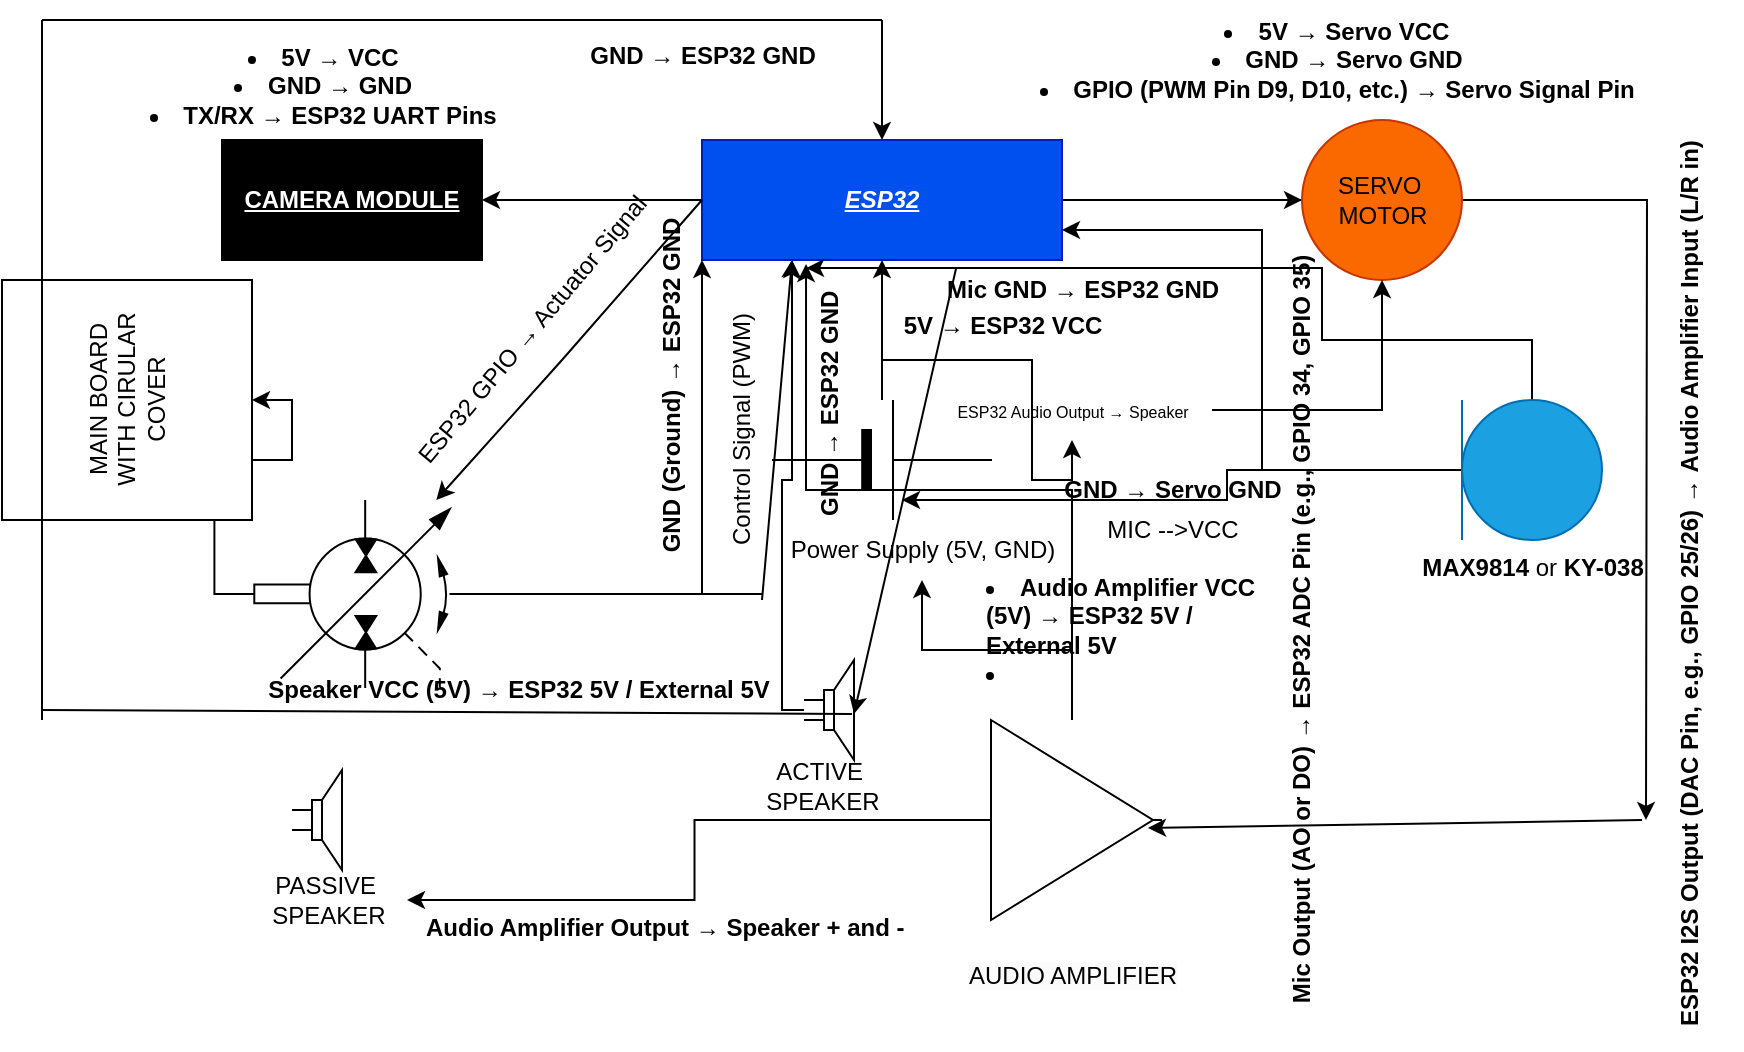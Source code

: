 <mxfile version="26.0.14">
  <diagram name="Page-1" id="xw0azsXiT1ffzXBx3dtR">
    <mxGraphModel dx="880" dy="472" grid="1" gridSize="10" guides="1" tooltips="1" connect="1" arrows="1" fold="1" page="1" pageScale="1" pageWidth="827" pageHeight="1169" math="0" shadow="0">
      <root>
        <mxCell id="0" />
        <mxCell id="1" parent="0" />
        <mxCell id="bhfImXdg9pNfIHxLkrQA-6" value="" style="edgeStyle=orthogonalEdgeStyle;rounded=0;orthogonalLoop=1;jettySize=auto;html=1;" edge="1" parent="1" source="bhfImXdg9pNfIHxLkrQA-1" target="bhfImXdg9pNfIHxLkrQA-3">
          <mxGeometry relative="1" as="geometry" />
        </mxCell>
        <mxCell id="bhfImXdg9pNfIHxLkrQA-8" value="" style="edgeStyle=orthogonalEdgeStyle;rounded=0;orthogonalLoop=1;jettySize=auto;html=1;" edge="1" parent="1" source="bhfImXdg9pNfIHxLkrQA-1">
          <mxGeometry relative="1" as="geometry">
            <mxPoint x="650" y="110" as="targetPoint" />
          </mxGeometry>
        </mxCell>
        <mxCell id="bhfImXdg9pNfIHxLkrQA-59" value="" style="edgeStyle=orthogonalEdgeStyle;rounded=0;orthogonalLoop=1;jettySize=auto;html=1;" edge="1" parent="1" source="bhfImXdg9pNfIHxLkrQA-1">
          <mxGeometry relative="1" as="geometry">
            <mxPoint x="822" y="420" as="targetPoint" />
          </mxGeometry>
        </mxCell>
        <mxCell id="bhfImXdg9pNfIHxLkrQA-1" value="ESP32" style="rounded=0;whiteSpace=wrap;html=1;fillColor=#0050ef;strokeColor=#001DBC;fontColor=#ffffff;fontStyle=7" vertex="1" parent="1">
          <mxGeometry x="350" y="80" width="180" height="60" as="geometry" />
        </mxCell>
        <mxCell id="bhfImXdg9pNfIHxLkrQA-3" value="CAMERA MODULE" style="rounded=0;whiteSpace=wrap;html=1;fillColor=#000000;fontStyle=5;fontFamily=Helvetica;textShadow=1;fontColor=#FFFFFF;" vertex="1" parent="1">
          <mxGeometry x="110" y="80" width="130" height="60" as="geometry" />
        </mxCell>
        <mxCell id="bhfImXdg9pNfIHxLkrQA-4" value="SERVO&amp;nbsp;&lt;div&gt;MOTOR&lt;/div&gt;" style="verticalLabelPosition=middle;shadow=0;dashed=0;align=center;html=1;verticalAlign=middle;strokeWidth=1;shape=ellipse;aspect=fixed;fontSize=12;fillColor=#fa6800;fontColor=#000000;strokeColor=#C73500;" vertex="1" parent="1">
          <mxGeometry x="650" y="70" width="80" height="80" as="geometry" />
        </mxCell>
        <mxCell id="bhfImXdg9pNfIHxLkrQA-9" value="" style="edgeStyle=orthogonalEdgeStyle;rounded=0;orthogonalLoop=1;jettySize=auto;html=1;" edge="1" parent="1" source="bhfImXdg9pNfIHxLkrQA-5" target="bhfImXdg9pNfIHxLkrQA-1">
          <mxGeometry relative="1" as="geometry" />
        </mxCell>
        <mxCell id="bhfImXdg9pNfIHxLkrQA-14" value="" style="edgeStyle=orthogonalEdgeStyle;rounded=0;orthogonalLoop=1;jettySize=auto;html=1;" edge="1" parent="1" source="bhfImXdg9pNfIHxLkrQA-77" target="bhfImXdg9pNfIHxLkrQA-4">
          <mxGeometry relative="1" as="geometry">
            <mxPoint x="575" y="240" as="targetPoint" />
          </mxGeometry>
        </mxCell>
        <mxCell id="bhfImXdg9pNfIHxLkrQA-5" value="" style="verticalLabelPosition=bottom;shadow=0;dashed=0;align=center;fillColor=strokeColor;html=1;verticalAlign=top;strokeWidth=1;shape=mxgraph.electrical.miscellaneous.monocell_battery;" vertex="1" parent="1">
          <mxGeometry x="385" y="210" width="110" height="60" as="geometry" />
        </mxCell>
        <mxCell id="bhfImXdg9pNfIHxLkrQA-10" value="Power Supply (5V, GND)" style="text;html=1;align=center;verticalAlign=middle;resizable=0;points=[];autosize=1;strokeColor=none;fillColor=none;" vertex="1" parent="1">
          <mxGeometry x="380" y="270" width="160" height="30" as="geometry" />
        </mxCell>
        <mxCell id="bhfImXdg9pNfIHxLkrQA-11" value="&lt;li data-end=&quot;1162&quot; data-start=&quot;1142&quot;&gt;&lt;strong data-end=&quot;1150&quot; data-start=&quot;1144&quot;&gt;5V&lt;/strong&gt; → &lt;strong data-end=&quot;1160&quot; data-start=&quot;1153&quot;&gt;VCC&lt;/strong&gt;&lt;/li&gt;&lt;li data-end=&quot;1186&quot; data-start=&quot;1165&quot;&gt;&lt;strong data-end=&quot;1174&quot; data-start=&quot;1167&quot;&gt;GND&lt;/strong&gt; → &lt;strong data-end=&quot;1184&quot; data-start=&quot;1177&quot;&gt;GND&lt;/strong&gt;&lt;/li&gt;&lt;li data-end=&quot;1224&quot; data-start=&quot;1189&quot;&gt;&lt;strong data-end=&quot;1200&quot; data-start=&quot;1191&quot;&gt;TX/RX&lt;/strong&gt; → &lt;strong data-end=&quot;1222&quot; data-start=&quot;1203&quot;&gt;ESP32 UART Pins&lt;/strong&gt;&lt;/li&gt;" style="text;html=1;align=center;verticalAlign=middle;resizable=0;points=[];autosize=1;strokeColor=none;fillColor=none;" vertex="1" parent="1">
          <mxGeometry x="60" y="23" width="200" height="60" as="geometry" />
        </mxCell>
        <mxCell id="bhfImXdg9pNfIHxLkrQA-12" value="&lt;li data-end=&quot;1361&quot; data-start=&quot;1335&quot;&gt;&lt;strong data-end=&quot;1343&quot; data-start=&quot;1337&quot;&gt;5V&lt;/strong&gt; → &lt;strong data-end=&quot;1359&quot; data-start=&quot;1346&quot;&gt;Servo VCC&lt;/strong&gt;&lt;/li&gt;&lt;li data-end=&quot;1391&quot; data-start=&quot;1364&quot;&gt;&lt;strong data-end=&quot;1373&quot; data-start=&quot;1366&quot;&gt;GND&lt;/strong&gt; → &lt;strong data-end=&quot;1389&quot; data-start=&quot;1376&quot;&gt;Servo GND&lt;/strong&gt;&lt;/li&gt;&lt;li data-end=&quot;1453&quot; data-start=&quot;1394&quot;&gt;&lt;strong data-end=&quot;1428&quot; data-start=&quot;1396&quot;&gt;GPIO (PWM Pin D9, D10, etc.)&lt;/strong&gt; → &lt;strong data-end=&quot;1451&quot; data-start=&quot;1431&quot;&gt;Servo Signal Pin&lt;/strong&gt;&lt;/li&gt;" style="text;html=1;align=center;verticalAlign=middle;resizable=0;points=[];autosize=1;strokeColor=none;fillColor=none;" vertex="1" parent="1">
          <mxGeometry x="507" y="10" width="320" height="60" as="geometry" />
        </mxCell>
        <mxCell id="bhfImXdg9pNfIHxLkrQA-15" value="&lt;strong data-end=&quot;1566&quot; data-start=&quot;1560&quot;&gt;5V&lt;/strong&gt; → &lt;strong data-end=&quot;1582&quot; data-start=&quot;1569&quot;&gt;ESP32 VCC&lt;/strong&gt;" style="text;html=1;align=center;verticalAlign=middle;resizable=0;points=[];autosize=1;strokeColor=none;fillColor=none;" vertex="1" parent="1">
          <mxGeometry x="440" y="158" width="120" height="30" as="geometry" />
        </mxCell>
        <mxCell id="bhfImXdg9pNfIHxLkrQA-16" value="&lt;strong data-end=&quot;1596&quot; data-start=&quot;1589&quot;&gt;GND&lt;/strong&gt; → &lt;strong data-end=&quot;1624&quot; data-start=&quot;1599&quot;&gt;Servo GND&lt;/strong&gt;" style="text;html=1;align=center;verticalAlign=middle;resizable=0;points=[];autosize=1;strokeColor=none;fillColor=none;" vertex="1" parent="1">
          <mxGeometry x="520" y="240" width="130" height="30" as="geometry" />
        </mxCell>
        <mxCell id="bhfImXdg9pNfIHxLkrQA-29" value="" style="edgeStyle=orthogonalEdgeStyle;rounded=0;orthogonalLoop=1;jettySize=auto;html=1;entryX=0;entryY=1;entryDx=0;entryDy=0;" edge="1" parent="1" source="bhfImXdg9pNfIHxLkrQA-26" target="bhfImXdg9pNfIHxLkrQA-1">
          <mxGeometry relative="1" as="geometry">
            <mxPoint x="310" y="150" as="targetPoint" />
          </mxGeometry>
        </mxCell>
        <mxCell id="bhfImXdg9pNfIHxLkrQA-30" value="" style="edgeStyle=orthogonalEdgeStyle;rounded=0;orthogonalLoop=1;jettySize=auto;html=1;" edge="1" parent="1" source="bhfImXdg9pNfIHxLkrQA-26" target="bhfImXdg9pNfIHxLkrQA-27">
          <mxGeometry relative="1" as="geometry" />
        </mxCell>
        <mxCell id="bhfImXdg9pNfIHxLkrQA-26" value="" style="verticalLabelPosition=bottom;aspect=fixed;html=1;verticalAlign=top;fillColor=strokeColor;align=center;outlineConnect=0;shape=mxgraph.fluid_power.x11250;points=[[0.567,0,0],[0.567,1,0],[0.95,1,0]]" vertex="1" parent="1">
          <mxGeometry x="126.15" y="260" width="97.7" height="93.94" as="geometry" />
        </mxCell>
        <mxCell id="bhfImXdg9pNfIHxLkrQA-27" value="MAIN BOARD&lt;div&gt;WITH CIRULAR COVER&lt;/div&gt;" style="rounded=0;whiteSpace=wrap;html=1;rotation=-90;" vertex="1" parent="1">
          <mxGeometry x="2.5" y="147.5" width="120" height="125" as="geometry" />
        </mxCell>
        <mxCell id="bhfImXdg9pNfIHxLkrQA-33" value="&lt;strong data-end=&quot;358&quot; data-start=&quot;342&quot;&gt;GND (Ground)&lt;/strong&gt; → &lt;strong data-end=&quot;374&quot; data-start=&quot;361&quot;&gt;ESP32 GND&lt;/strong&gt;" style="text;html=1;align=center;verticalAlign=middle;resizable=0;points=[];autosize=1;strokeColor=none;fillColor=none;rotation=-90;" vertex="1" parent="1">
          <mxGeometry x="240" y="188" width="190" height="30" as="geometry" />
        </mxCell>
        <mxCell id="bhfImXdg9pNfIHxLkrQA-34" value="ESP32 GPIO → Actuator Signal" style="text;html=1;align=center;verticalAlign=middle;resizable=0;points=[];autosize=1;strokeColor=none;fillColor=none;rotation=-50;" vertex="1" parent="1">
          <mxGeometry x="170" y="160" width="190" height="30" as="geometry" />
        </mxCell>
        <mxCell id="bhfImXdg9pNfIHxLkrQA-37" value="" style="endArrow=classic;html=1;rounded=0;exitX=0;exitY=0.5;exitDx=0;exitDy=0;" edge="1" parent="1" source="bhfImXdg9pNfIHxLkrQA-1" target="bhfImXdg9pNfIHxLkrQA-26">
          <mxGeometry width="50" height="50" relative="1" as="geometry">
            <mxPoint x="390" y="210" as="sourcePoint" />
            <mxPoint x="440" y="160" as="targetPoint" />
            <Array as="points">
              <mxPoint x="280" y="190" />
            </Array>
          </mxGeometry>
        </mxCell>
        <mxCell id="bhfImXdg9pNfIHxLkrQA-39" value="" style="endArrow=none;html=1;rounded=0;" edge="1" parent="1" source="bhfImXdg9pNfIHxLkrQA-26">
          <mxGeometry width="50" height="50" relative="1" as="geometry">
            <mxPoint x="240" y="353.94" as="sourcePoint" />
            <mxPoint x="380" y="307" as="targetPoint" />
          </mxGeometry>
        </mxCell>
        <mxCell id="bhfImXdg9pNfIHxLkrQA-41" value="" style="endArrow=classic;html=1;rounded=0;entryX=0.25;entryY=1;entryDx=0;entryDy=0;" edge="1" parent="1" target="bhfImXdg9pNfIHxLkrQA-1">
          <mxGeometry width="50" height="50" relative="1" as="geometry">
            <mxPoint x="380" y="310" as="sourcePoint" />
            <mxPoint x="360" y="130" as="targetPoint" />
          </mxGeometry>
        </mxCell>
        <mxCell id="bhfImXdg9pNfIHxLkrQA-43" value="Control Signal (PWM)" style="text;html=1;align=center;verticalAlign=middle;resizable=0;points=[];autosize=1;strokeColor=none;fillColor=none;rotation=-90;" vertex="1" parent="1">
          <mxGeometry x="300" y="210" width="140" height="30" as="geometry" />
        </mxCell>
        <mxCell id="bhfImXdg9pNfIHxLkrQA-47" value="" style="edgeStyle=orthogonalEdgeStyle;rounded=0;orthogonalLoop=1;jettySize=auto;html=1;entryX=0.591;entryY=0.833;entryDx=0;entryDy=0;entryPerimeter=0;" edge="1" parent="1" source="bhfImXdg9pNfIHxLkrQA-44" target="bhfImXdg9pNfIHxLkrQA-5">
          <mxGeometry relative="1" as="geometry" />
        </mxCell>
        <mxCell id="bhfImXdg9pNfIHxLkrQA-49" value="" style="edgeStyle=orthogonalEdgeStyle;rounded=0;orthogonalLoop=1;jettySize=auto;html=1;entryX=0.289;entryY=1.067;entryDx=0;entryDy=0;entryPerimeter=0;" edge="1" parent="1" source="bhfImXdg9pNfIHxLkrQA-44" target="bhfImXdg9pNfIHxLkrQA-1">
          <mxGeometry relative="1" as="geometry">
            <Array as="points">
              <mxPoint x="765" y="180" />
              <mxPoint x="660" y="180" />
              <mxPoint x="660" y="144" />
            </Array>
          </mxGeometry>
        </mxCell>
        <mxCell id="bhfImXdg9pNfIHxLkrQA-52" value="" style="edgeStyle=orthogonalEdgeStyle;rounded=0;orthogonalLoop=1;jettySize=auto;html=1;entryX=1;entryY=0.75;entryDx=0;entryDy=0;" edge="1" parent="1" source="bhfImXdg9pNfIHxLkrQA-44" target="bhfImXdg9pNfIHxLkrQA-1">
          <mxGeometry relative="1" as="geometry">
            <mxPoint x="630" y="133" as="targetPoint" />
          </mxGeometry>
        </mxCell>
        <mxCell id="bhfImXdg9pNfIHxLkrQA-44" value="&lt;font style=&quot;color: rgb(0, 0, 0);&quot;&gt;&lt;strong data-end=&quot;689&quot; data-start=&quot;678&quot;&gt;MAX9814&lt;/strong&gt; or &lt;strong data-end=&quot;703&quot; data-start=&quot;693&quot;&gt;KY-038&lt;/strong&gt;&lt;/font&gt;" style="verticalLabelPosition=bottom;shadow=0;dashed=0;align=center;html=1;verticalAlign=top;shape=mxgraph.electrical.radio.microphone_1;fillColor=#1ba1e2;fontColor=#ffffff;strokeColor=#006EAF;" vertex="1" parent="1">
          <mxGeometry x="730" y="210" width="70" height="70" as="geometry" />
        </mxCell>
        <mxCell id="bhfImXdg9pNfIHxLkrQA-48" value="MIC --&amp;gt;VCC" style="text;html=1;align=center;verticalAlign=middle;resizable=0;points=[];autosize=1;strokeColor=none;fillColor=none;" vertex="1" parent="1">
          <mxGeometry x="540" y="260" width="90" height="30" as="geometry" />
        </mxCell>
        <mxCell id="bhfImXdg9pNfIHxLkrQA-50" value="&lt;strong data-end=&quot;790&quot; data-start=&quot;779&quot;&gt;Mic GND&lt;/strong&gt; → &lt;strong data-end=&quot;806&quot; data-start=&quot;793&quot;&gt;ESP32 GND&lt;/strong&gt;" style="text;html=1;align=center;verticalAlign=middle;resizable=0;points=[];autosize=1;strokeColor=none;fillColor=none;" vertex="1" parent="1">
          <mxGeometry x="460" y="140" width="160" height="30" as="geometry" />
        </mxCell>
        <mxCell id="bhfImXdg9pNfIHxLkrQA-53" value="&lt;strong data-end=&quot;838&quot; data-start=&quot;813&quot;&gt;Mic Output (AO or DO)&lt;/strong&gt; → &lt;strong data-end=&quot;883&quot; data-start=&quot;841&quot;&gt;ESP32 ADC Pin (e.g., GPIO 34, GPIO 35)&lt;/strong&gt;" style="text;html=1;align=center;verticalAlign=middle;resizable=0;points=[];autosize=1;strokeColor=none;fillColor=none;rotation=-90;" vertex="1" parent="1">
          <mxGeometry x="450" y="310" width="400" height="30" as="geometry" />
        </mxCell>
        <mxCell id="bhfImXdg9pNfIHxLkrQA-54" value="" style="pointerEvents=1;verticalLabelPosition=bottom;shadow=0;dashed=0;align=center;html=1;verticalAlign=top;shape=mxgraph.electrical.electro-mechanical.loudspeaker;" vertex="1" parent="1">
          <mxGeometry x="145" y="395" width="25" height="50" as="geometry" />
        </mxCell>
        <mxCell id="bhfImXdg9pNfIHxLkrQA-63" value="" style="edgeStyle=orthogonalEdgeStyle;rounded=0;orthogonalLoop=1;jettySize=auto;html=1;" edge="1" parent="1" source="bhfImXdg9pNfIHxLkrQA-55" target="bhfImXdg9pNfIHxLkrQA-57">
          <mxGeometry relative="1" as="geometry" />
        </mxCell>
        <mxCell id="bhfImXdg9pNfIHxLkrQA-67" value="" style="edgeStyle=orthogonalEdgeStyle;rounded=0;orthogonalLoop=1;jettySize=auto;html=1;" edge="1" parent="1" source="bhfImXdg9pNfIHxLkrQA-55" target="bhfImXdg9pNfIHxLkrQA-10">
          <mxGeometry relative="1" as="geometry" />
        </mxCell>
        <mxCell id="bhfImXdg9pNfIHxLkrQA-70" value="" style="edgeStyle=orthogonalEdgeStyle;rounded=0;orthogonalLoop=1;jettySize=auto;html=1;entryX=0.289;entryY=1.033;entryDx=0;entryDy=0;entryPerimeter=0;" edge="1" parent="1" source="bhfImXdg9pNfIHxLkrQA-55" target="bhfImXdg9pNfIHxLkrQA-1">
          <mxGeometry relative="1" as="geometry">
            <mxPoint x="410" y="190" as="targetPoint" />
          </mxGeometry>
        </mxCell>
        <mxCell id="bhfImXdg9pNfIHxLkrQA-55" value="&#xa;&lt;span style=&quot;color: rgb(0, 0, 0); font-family: Helvetica; font-size: 12px; font-style: normal; font-variant-ligatures: normal; font-variant-caps: normal; font-weight: 400; letter-spacing: normal; orphans: 2; text-align: center; text-indent: 0px; text-transform: none; widows: 2; word-spacing: 0px; -webkit-text-stroke-width: 0px; white-space: nowrap; background-color: rgb(251, 251, 251); text-decoration-thickness: initial; text-decoration-style: initial; text-decoration-color: initial; display: inline !important; float: none;&quot;&gt;AUDIO AMPLIFIER&lt;/span&gt;&#xa;&#xa;" style="verticalLabelPosition=bottom;shadow=0;dashed=0;align=center;html=1;verticalAlign=top;shape=mxgraph.electrical.abstract.amplifier;" vertex="1" parent="1">
          <mxGeometry x="490" y="370" width="90" height="100" as="geometry" />
        </mxCell>
        <mxCell id="bhfImXdg9pNfIHxLkrQA-57" value="PASSIVE&amp;nbsp;&lt;div&gt;SPEAKER&lt;/div&gt;" style="text;html=1;align=center;verticalAlign=middle;resizable=0;points=[];autosize=1;strokeColor=none;fillColor=none;" vertex="1" parent="1">
          <mxGeometry x="122.5" y="440" width="80" height="40" as="geometry" />
        </mxCell>
        <mxCell id="bhfImXdg9pNfIHxLkrQA-60" value="" style="endArrow=classic;html=1;rounded=0;entryX=0.922;entryY=0.54;entryDx=0;entryDy=0;entryPerimeter=0;" edge="1" parent="1" target="bhfImXdg9pNfIHxLkrQA-55">
          <mxGeometry width="50" height="50" relative="1" as="geometry">
            <mxPoint x="820" y="420" as="sourcePoint" />
            <mxPoint x="790" y="370" as="targetPoint" />
          </mxGeometry>
        </mxCell>
        <mxCell id="bhfImXdg9pNfIHxLkrQA-62" value="&lt;strong data-start=&quot;473&quot; data-end=&quot;521&quot;&gt;ESP32 I2S Output (DAC Pin, e.g., GPIO 25/26)&lt;/strong&gt; → &lt;strong data-start=&quot;524&quot; data-end=&quot;558&quot;&gt;Audio Amplifier Input (L/R in)&lt;/strong&gt;" style="text;whiteSpace=wrap;html=1;rotation=270;" vertex="1" parent="1">
          <mxGeometry x="620" y="275" width="460" height="40" as="geometry" />
        </mxCell>
        <mxCell id="bhfImXdg9pNfIHxLkrQA-64" value="&lt;strong data-start=&quot;565&quot; data-end=&quot;591&quot;&gt;Audio Amplifier Output&lt;/strong&gt; → &lt;strong data-start=&quot;594&quot; data-end=&quot;613&quot;&gt;Speaker + and -&lt;/strong&gt;" style="text;whiteSpace=wrap;html=1;" vertex="1" parent="1">
          <mxGeometry x="210" y="460" width="270" height="40" as="geometry" />
        </mxCell>
        <mxCell id="bhfImXdg9pNfIHxLkrQA-68" value="&lt;li data-start=&quot;618&quot; data-end=&quot;679&quot;&gt;&lt;strong data-start=&quot;620&quot; data-end=&quot;648&quot;&gt;Audio Amplifier VCC (5V)&lt;/strong&gt; → &lt;strong data-start=&quot;651&quot; data-end=&quot;677&quot;&gt;ESP32 5V / External 5V&lt;/strong&gt;&lt;/li&gt;&lt;li data-start=&quot;682&quot; data-end=&quot;709&quot;&gt;&lt;/li&gt;" style="text;whiteSpace=wrap;html=1;" vertex="1" parent="1">
          <mxGeometry x="490" y="290" width="140" height="10" as="geometry" />
        </mxCell>
        <mxCell id="bhfImXdg9pNfIHxLkrQA-71" value="&lt;strong data-start=&quot;684&quot; data-end=&quot;691&quot;&gt;GND&lt;/strong&gt; → &lt;strong data-start=&quot;694&quot; data-end=&quot;707&quot;&gt;ESP32 GND&lt;/strong&gt;" style="text;whiteSpace=wrap;html=1;rotation=270;" vertex="1" parent="1">
          <mxGeometry x="360" y="190" width="120" height="40" as="geometry" />
        </mxCell>
        <mxCell id="bhfImXdg9pNfIHxLkrQA-79" value="" style="edgeStyle=orthogonalEdgeStyle;rounded=0;orthogonalLoop=1;jettySize=auto;html=1;entryX=0.25;entryY=1;entryDx=0;entryDy=0;" edge="1" parent="1" source="bhfImXdg9pNfIHxLkrQA-72" target="bhfImXdg9pNfIHxLkrQA-1">
          <mxGeometry relative="1" as="geometry">
            <Array as="points">
              <mxPoint x="390" y="365" />
              <mxPoint x="390" y="250" />
              <mxPoint x="395" y="250" />
            </Array>
          </mxGeometry>
        </mxCell>
        <mxCell id="bhfImXdg9pNfIHxLkrQA-72" value="" style="pointerEvents=1;verticalLabelPosition=bottom;shadow=0;dashed=0;align=center;html=1;verticalAlign=top;shape=mxgraph.electrical.electro-mechanical.loudspeaker;" vertex="1" parent="1">
          <mxGeometry x="401" y="340" width="25" height="50" as="geometry" />
        </mxCell>
        <mxCell id="bhfImXdg9pNfIHxLkrQA-73" value="ACTIVE&amp;nbsp;&lt;div&gt;SPEAKER&lt;/div&gt;" style="text;html=1;align=center;verticalAlign=middle;resizable=0;points=[];autosize=1;strokeColor=none;fillColor=none;" vertex="1" parent="1">
          <mxGeometry x="370" y="383" width="80" height="40" as="geometry" />
        </mxCell>
        <mxCell id="bhfImXdg9pNfIHxLkrQA-76" value="" style="endArrow=classic;html=1;rounded=0;exitX=0.706;exitY=1.067;exitDx=0;exitDy=0;exitPerimeter=0;entryX=1;entryY=0.54;entryDx=0;entryDy=0;entryPerimeter=0;" edge="1" parent="1" source="bhfImXdg9pNfIHxLkrQA-1" target="bhfImXdg9pNfIHxLkrQA-72">
          <mxGeometry width="50" height="50" relative="1" as="geometry">
            <mxPoint x="360" y="350" as="sourcePoint" />
            <mxPoint x="410" y="300" as="targetPoint" />
          </mxGeometry>
        </mxCell>
        <mxCell id="bhfImXdg9pNfIHxLkrQA-78" value="" style="edgeStyle=orthogonalEdgeStyle;rounded=0;orthogonalLoop=1;jettySize=auto;html=1;" edge="1" parent="1" source="bhfImXdg9pNfIHxLkrQA-5" target="bhfImXdg9pNfIHxLkrQA-77">
          <mxGeometry relative="1" as="geometry">
            <mxPoint x="495" y="240" as="sourcePoint" />
            <mxPoint x="690" y="150" as="targetPoint" />
          </mxGeometry>
        </mxCell>
        <mxCell id="bhfImXdg9pNfIHxLkrQA-77" value="&lt;font style=&quot;font-size: 8px; color: rgb(0, 0, 0);&quot;&gt;ESP32 Audio Output → Speaker&lt;/font&gt;" style="text;html=1;align=center;verticalAlign=middle;resizable=0;points=[];autosize=1;strokeColor=none;fillColor=none;rotation=0;" vertex="1" parent="1">
          <mxGeometry x="465" y="200" width="140" height="30" as="geometry" />
        </mxCell>
        <mxCell id="bhfImXdg9pNfIHxLkrQA-80" value="&lt;strong data-end=&quot;1146&quot; data-start=&quot;1126&quot;&gt;Speaker VCC (5V)&lt;/strong&gt; → &lt;strong data-end=&quot;1175&quot; data-start=&quot;1149&quot;&gt;ESP32 5V / External 5V&lt;/strong&gt;" style="text;html=1;align=center;verticalAlign=middle;resizable=0;points=[];autosize=1;strokeColor=none;fillColor=none;" vertex="1" parent="1">
          <mxGeometry x="122.5" y="340" width="270" height="30" as="geometry" />
        </mxCell>
        <mxCell id="bhfImXdg9pNfIHxLkrQA-82" value="" style="endArrow=none;html=1;rounded=0;exitX=0.96;exitY=0.54;exitDx=0;exitDy=0;exitPerimeter=0;" edge="1" parent="1" source="bhfImXdg9pNfIHxLkrQA-72">
          <mxGeometry width="50" height="50" relative="1" as="geometry">
            <mxPoint x="445" y="380" as="sourcePoint" />
            <mxPoint x="20" y="365" as="targetPoint" />
          </mxGeometry>
        </mxCell>
        <mxCell id="bhfImXdg9pNfIHxLkrQA-83" value="" style="endArrow=none;html=1;rounded=0;" edge="1" parent="1">
          <mxGeometry width="50" height="50" relative="1" as="geometry">
            <mxPoint x="20" y="370" as="sourcePoint" />
            <mxPoint x="20" y="20" as="targetPoint" />
          </mxGeometry>
        </mxCell>
        <mxCell id="bhfImXdg9pNfIHxLkrQA-87" value="" style="endArrow=none;html=1;rounded=0;" edge="1" parent="1">
          <mxGeometry width="50" height="50" relative="1" as="geometry">
            <mxPoint x="20" y="20" as="sourcePoint" />
            <mxPoint x="440" y="20" as="targetPoint" />
          </mxGeometry>
        </mxCell>
        <mxCell id="bhfImXdg9pNfIHxLkrQA-90" value="" style="endArrow=classic;html=1;rounded=0;entryX=0.5;entryY=0;entryDx=0;entryDy=0;" edge="1" parent="1" target="bhfImXdg9pNfIHxLkrQA-1">
          <mxGeometry width="50" height="50" relative="1" as="geometry">
            <mxPoint x="440" y="20" as="sourcePoint" />
            <mxPoint x="515" y="10" as="targetPoint" />
          </mxGeometry>
        </mxCell>
        <mxCell id="bhfImXdg9pNfIHxLkrQA-91" value="&lt;strong data-end=&quot;1189&quot; data-start=&quot;1182&quot;&gt;GND&lt;/strong&gt; → &lt;strong data-end=&quot;1205&quot; data-start=&quot;1192&quot;&gt;ESP32 GND&lt;/strong&gt;" style="text;html=1;align=center;verticalAlign=middle;resizable=0;points=[];autosize=1;strokeColor=none;fillColor=none;" vertex="1" parent="1">
          <mxGeometry x="280" y="23" width="140" height="30" as="geometry" />
        </mxCell>
      </root>
    </mxGraphModel>
  </diagram>
</mxfile>

